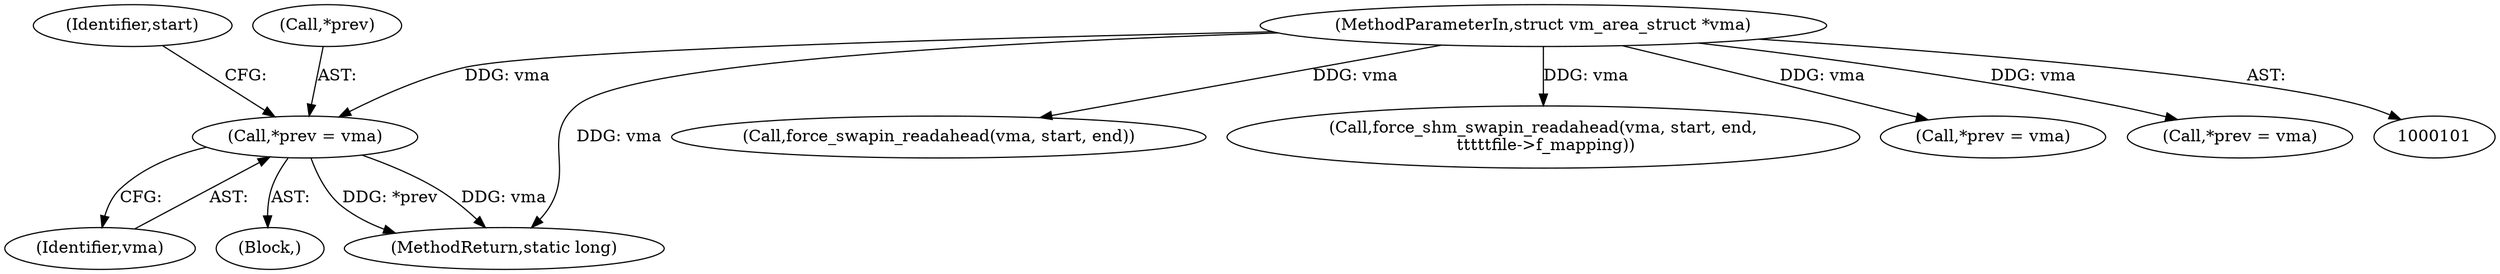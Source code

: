 digraph "1_linux_6ea8d958a2c95a1d514015d4e29ba21a8c0a1a91@del" {
"1000153" [label="(Call,*prev = vma)"];
"1000102" [label="(MethodParameterIn,struct vm_area_struct *vma)"];
"1000121" [label="(Call,force_swapin_readahead(vma, start, end))"];
"1000156" [label="(Identifier,vma)"];
"1000106" [label="(Block,)"];
"1000137" [label="(Call,force_shm_swapin_readahead(vma, start, end,\n \t\t\t\t\tfile->f_mapping))"];
"1000205" [label="(MethodReturn,static long)"];
"1000102" [label="(MethodParameterIn,struct vm_area_struct *vma)"];
"1000153" [label="(Call,*prev = vma)"];
"1000158" [label="(Identifier,start)"];
"1000154" [label="(Call,*prev)"];
"1000133" [label="(Call,*prev = vma)"];
"1000117" [label="(Call,*prev = vma)"];
"1000153" -> "1000106"  [label="AST: "];
"1000153" -> "1000156"  [label="CFG: "];
"1000154" -> "1000153"  [label="AST: "];
"1000156" -> "1000153"  [label="AST: "];
"1000158" -> "1000153"  [label="CFG: "];
"1000153" -> "1000205"  [label="DDG: *prev"];
"1000153" -> "1000205"  [label="DDG: vma"];
"1000102" -> "1000153"  [label="DDG: vma"];
"1000102" -> "1000101"  [label="AST: "];
"1000102" -> "1000205"  [label="DDG: vma"];
"1000102" -> "1000117"  [label="DDG: vma"];
"1000102" -> "1000121"  [label="DDG: vma"];
"1000102" -> "1000133"  [label="DDG: vma"];
"1000102" -> "1000137"  [label="DDG: vma"];
}
